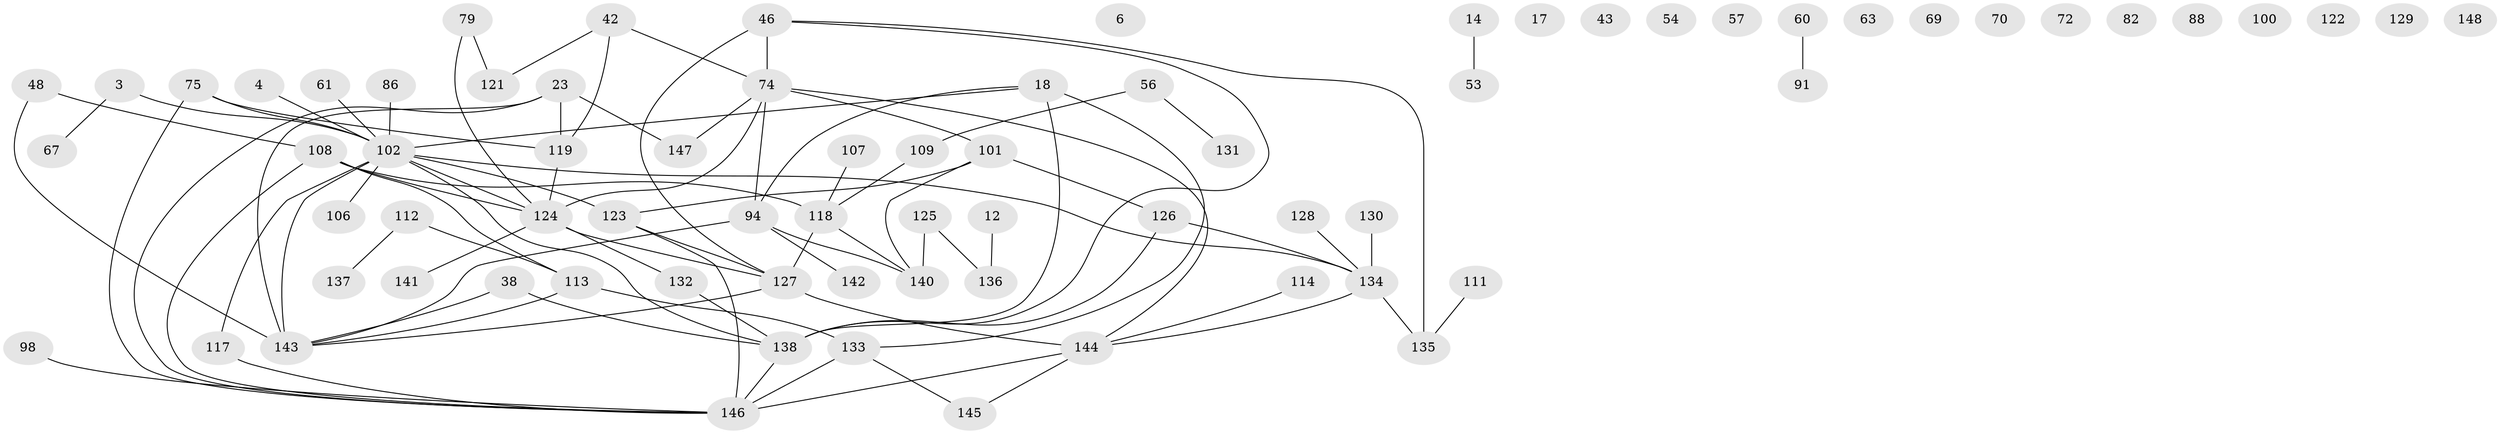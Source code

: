 // original degree distribution, {4: 0.10810810810810811, 2: 0.27702702702702703, 1: 0.20270270270270271, 0: 0.10135135135135136, 3: 0.20945945945945946, 5: 0.07432432432432433, 6: 0.013513513513513514, 7: 0.006756756756756757, 9: 0.006756756756756757}
// Generated by graph-tools (version 1.1) at 2025/39/03/09/25 04:39:36]
// undirected, 74 vertices, 90 edges
graph export_dot {
graph [start="1"]
  node [color=gray90,style=filled];
  3;
  4;
  6;
  12;
  14;
  17;
  18;
  23;
  38;
  42;
  43;
  46 [super="+30+40"];
  48;
  53;
  54;
  56;
  57;
  60;
  61;
  63;
  67;
  69;
  70;
  72;
  74 [super="+44"];
  75 [super="+32"];
  79;
  82;
  86;
  88;
  91;
  94 [super="+16"];
  98;
  100;
  101 [super="+80+83+68+26"];
  102 [super="+51+35+99"];
  106;
  107;
  108;
  109;
  111;
  112;
  113;
  114;
  117;
  118 [super="+105+115"];
  119 [super="+45"];
  121;
  122;
  123 [super="+10+31+41"];
  124 [super="+58+103+104"];
  125;
  126 [super="+73+116"];
  127 [super="+81"];
  128;
  129;
  130;
  131;
  132 [super="+49"];
  133 [super="+76"];
  134 [super="+71+78"];
  135 [super="+66"];
  136;
  137;
  138 [super="+36+85"];
  140 [super="+59"];
  141;
  142;
  143 [super="+64+77+93"];
  144 [super="+50+89+90+110+96"];
  145;
  146 [super="+9+29+120+139"];
  147;
  148;
  3 -- 67;
  3 -- 102;
  4 -- 102;
  12 -- 136;
  14 -- 53;
  18 -- 138 [weight=3];
  18 -- 94;
  18 -- 102;
  18 -- 133;
  23 -- 143;
  23 -- 147;
  23 -- 119;
  23 -- 146;
  38 -- 138;
  38 -- 143;
  42 -- 119 [weight=2];
  42 -- 121;
  42 -- 74;
  46 -- 74 [weight=2];
  46 -- 127;
  46 -- 138;
  46 -- 135;
  48 -- 108;
  48 -- 143;
  56 -- 109;
  56 -- 131;
  60 -- 91;
  61 -- 102;
  74 -- 94;
  74 -- 147;
  74 -- 124;
  74 -- 101;
  74 -- 144;
  75 -- 119;
  75 -- 102;
  75 -- 146;
  79 -- 121;
  79 -- 124;
  86 -- 102;
  94 -- 142;
  94 -- 143;
  94 -- 140;
  98 -- 146;
  101 -- 126;
  101 -- 123;
  101 -- 140;
  102 -- 123 [weight=2];
  102 -- 124 [weight=4];
  102 -- 143 [weight=3];
  102 -- 138;
  102 -- 117;
  102 -- 106;
  102 -- 134;
  107 -- 118;
  108 -- 113;
  108 -- 118;
  108 -- 124;
  108 -- 146;
  109 -- 118;
  111 -- 135;
  112 -- 113;
  112 -- 137;
  113 -- 133;
  113 -- 143;
  114 -- 144;
  117 -- 146;
  118 -- 140;
  118 -- 127;
  119 -- 124;
  123 -- 146;
  123 -- 127;
  124 -- 132;
  124 -- 141;
  124 -- 127;
  125 -- 136;
  125 -- 140;
  126 -- 134;
  126 -- 138;
  127 -- 144;
  127 -- 143;
  128 -- 134;
  130 -- 134;
  132 -- 138;
  133 -- 145;
  133 -- 146 [weight=2];
  134 -- 144;
  134 -- 135;
  138 -- 146 [weight=2];
  144 -- 145;
  144 -- 146;
}
